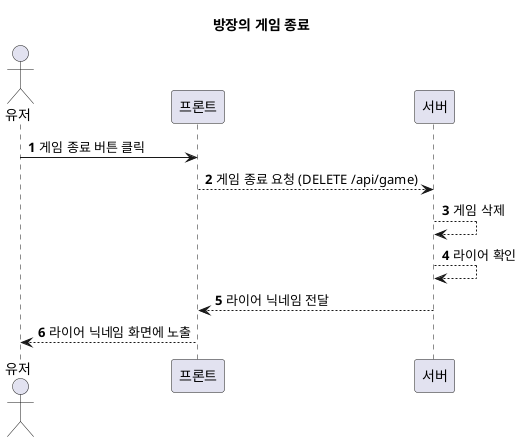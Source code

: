 @startuml
!pragma layout smetana

actor 유저 as user
participant 프론트 as fe
participant 서버 as server

title 방장의 게임 종료

autonumber
user -> fe: 게임 종료 버튼 클릭
fe --> server: 게임 종료 요청 (DELETE /api/game)
server --> server: 게임 삭제
server --> server: 라이어 확인
server --> fe: 라이어 닉네임 전달
fe --> user: 라이어 닉네임 화면에 노출

@enduml